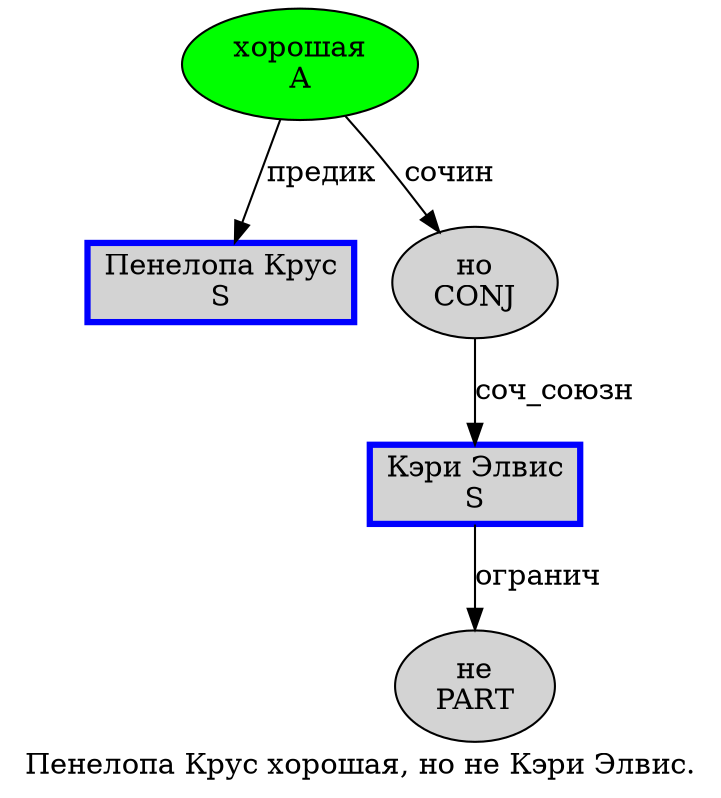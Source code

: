 digraph SENTENCE_46 {
	graph [label="Пенелопа Крус хорошая, но не Кэри Элвис."]
	node [style=filled]
		0 [label="Пенелопа Крус
S" color=blue fillcolor=lightgray penwidth=3 shape=box]
		1 [label="хорошая
A" color="" fillcolor=green penwidth=1 shape=ellipse]
		3 [label="но
CONJ" color="" fillcolor=lightgray penwidth=1 shape=ellipse]
		4 [label="не
PART" color="" fillcolor=lightgray penwidth=1 shape=ellipse]
		5 [label="Кэри Элвис
S" color=blue fillcolor=lightgray penwidth=3 shape=box]
			3 -> 5 [label="соч_союзн"]
			1 -> 0 [label="предик"]
			1 -> 3 [label="сочин"]
			5 -> 4 [label="огранич"]
}